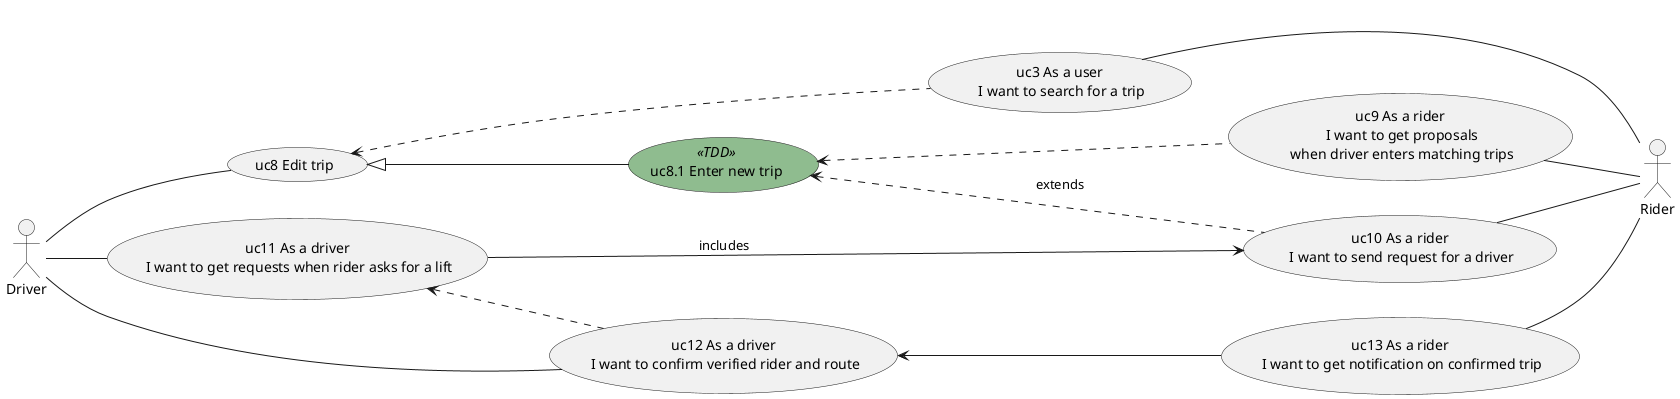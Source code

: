 @startuml
left to right direction

skinparam usecase {
	BackgroundColor<< TDD >> DarkSeaGreen
}

:rider: as "Rider"
:driver: as "Driver"

usecase uc8 as "uc8 Edit trip"
usecase uc8_1 as "uc8.1 Enter new trip" << TDD >>
usecase uc10 as "uc10 As a rider\n I want to send request for a driver"
usecase uc3 as "uc3 As a user\n I want to search for a trip"
usecase uc13 as "uc13 As a rider\n I want to get notification on confirmed trip"
usecase uc9 as "uc9 As a rider\n I want to get proposals\n when driver enters matching trips"
usecase uc11 as "uc11 As a driver\n I want to get requests when rider asks for a lift"
usecase uc12 as "uc12 As a driver\n I want to confirm verified rider and route"

uc8 <|-down- uc8_1
uc8_1 <.. uc10: extends
uc8 <.. uc3
uc11 --> uc10: includes
uc8_1 <.. uc9
uc11 <.. uc12
uc12 <-- uc13

uc3 -- rider
uc10 -- rider
uc13 -- rider
uc9 -- rider

driver -- uc8
driver -- uc11
driver -- uc12

'usecase uc31 as "Creates group"
'usecase uc32 as "Invites member"
'usecase uc33 as "Joins group"
'usecase uc34 as "Requests membership"
'usecase uc35 as "Confirms membership"

'manager -- uc31
'uc31 <.. uc32
'uc32 <.. uc33
'uc33 -- user
'uc34 -- user
'uc34 <.. uc35
'uc35 <-- uc33
'manager -- uc35

@enduml
